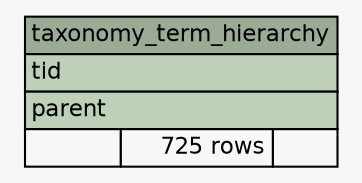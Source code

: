 // dot 2.30.1 on Mac OS X 10.8.3
// SchemaSpy rev 590
digraph "taxonomy_term_hierarchy" {
  graph [
    rankdir="RL"
    bgcolor="#f7f7f7"
    nodesep="0.18"
    ranksep="0.46"
    fontname="Helvetica"
    fontsize="11"
  ];
  node [
    fontname="Helvetica"
    fontsize="11"
    shape="plaintext"
  ];
  edge [
    arrowsize="0.8"
  ];
  "taxonomy_term_hierarchy" [
    label=<
    <TABLE BORDER="0" CELLBORDER="1" CELLSPACING="0" BGCOLOR="#ffffff">
      <TR><TD COLSPAN="3" BGCOLOR="#9bab96" ALIGN="CENTER">taxonomy_term_hierarchy</TD></TR>
      <TR><TD PORT="tid" COLSPAN="3" BGCOLOR="#bed1b8" ALIGN="LEFT">tid</TD></TR>
      <TR><TD PORT="parent" COLSPAN="3" BGCOLOR="#bed1b8" ALIGN="LEFT">parent</TD></TR>
      <TR><TD ALIGN="LEFT" BGCOLOR="#f7f7f7">  </TD><TD ALIGN="RIGHT" BGCOLOR="#f7f7f7">725 rows</TD><TD ALIGN="RIGHT" BGCOLOR="#f7f7f7">  </TD></TR>
    </TABLE>>
    URL="tables/taxonomy_term_hierarchy.html"
    tooltip="taxonomy_term_hierarchy"
  ];
}
